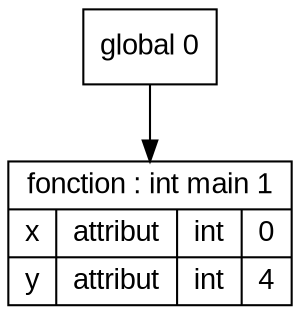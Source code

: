 digraph "tds"{

	node [fontname="Arial"];

	N1 [shape=record label="{ fonction : int main 1
	| { x | attribut | int | 0 }
	| { y | attribut | int | 4 }
	}"];

	N0 [shape=record label="{ global 0
	}"];


	N0 -> N1; 
}
